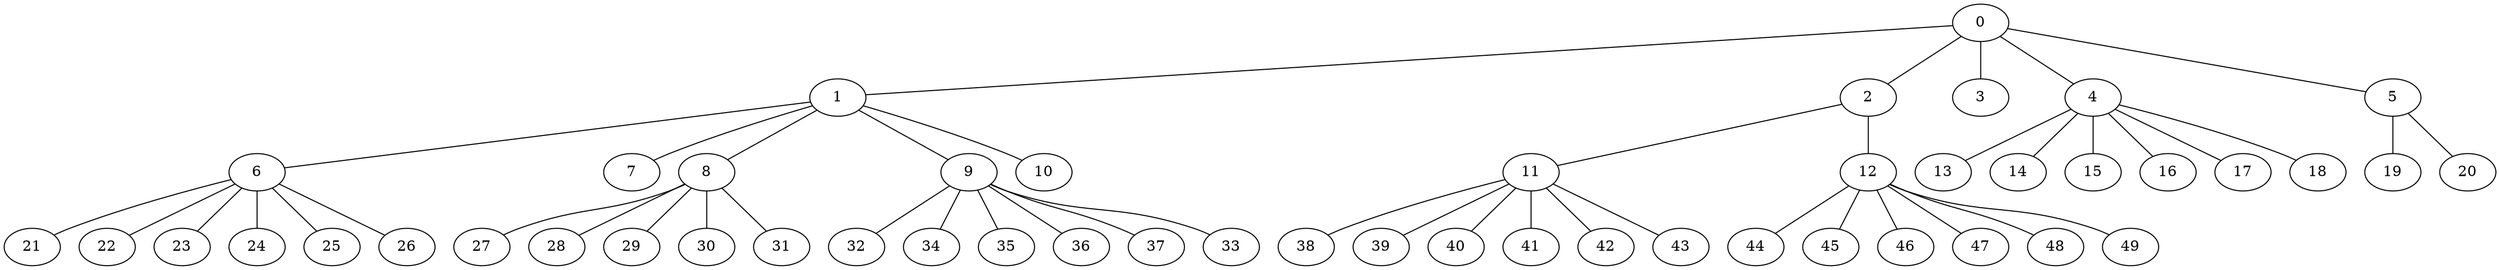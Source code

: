 
graph graphname {
    0 -- 1
0 -- 2
0 -- 3
0 -- 4
0 -- 5
1 -- 6
1 -- 7
1 -- 8
1 -- 9
1 -- 10
2 -- 11
2 -- 12
4 -- 13
4 -- 14
4 -- 15
4 -- 16
4 -- 17
4 -- 18
5 -- 19
5 -- 20
6 -- 21
6 -- 22
6 -- 23
6 -- 24
6 -- 25
6 -- 26
8 -- 27
8 -- 28
8 -- 29
8 -- 30
8 -- 31
9 -- 32
9 -- 34
9 -- 35
9 -- 36
9 -- 37
9 -- 33
11 -- 38
11 -- 39
11 -- 40
11 -- 41
11 -- 42
11 -- 43
12 -- 44
12 -- 45
12 -- 46
12 -- 47
12 -- 48
12 -- 49

}
